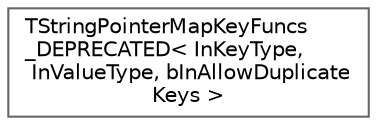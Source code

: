 digraph "Graphical Class Hierarchy"
{
 // INTERACTIVE_SVG=YES
 // LATEX_PDF_SIZE
  bgcolor="transparent";
  edge [fontname=Helvetica,fontsize=10,labelfontname=Helvetica,labelfontsize=10];
  node [fontname=Helvetica,fontsize=10,shape=box,height=0.2,width=0.4];
  rankdir="LR";
  Node0 [id="Node000000",label="TStringPointerMapKeyFuncs\l_DEPRECATED\< InKeyType,\l InValueType, bInAllowDuplicate\lKeys \>",height=0.2,width=0.4,color="grey40", fillcolor="white", style="filled",URL="$d4/ddb/structTStringPointerMapKeyFuncs__DEPRECATED.html",tooltip="An implementation of KeyFuncs for maps which hashes string pointers by FCrc::Strihash_DEPRECATED."];
}
